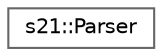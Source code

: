 digraph "Graphical Class Hierarchy"
{
 // LATEX_PDF_SIZE
  bgcolor="transparent";
  edge [fontname=Helvetica,fontsize=10,labelfontname=Helvetica,labelfontsize=10];
  node [fontname=Helvetica,fontsize=10,shape=box,height=0.2,width=0.4];
  rankdir="LR";
  Node0 [label="s21::Parser",height=0.2,width=0.4,color="grey40", fillcolor="white", style="filled",URL="$classs21_1_1Parser.html",tooltip=" "];
}
